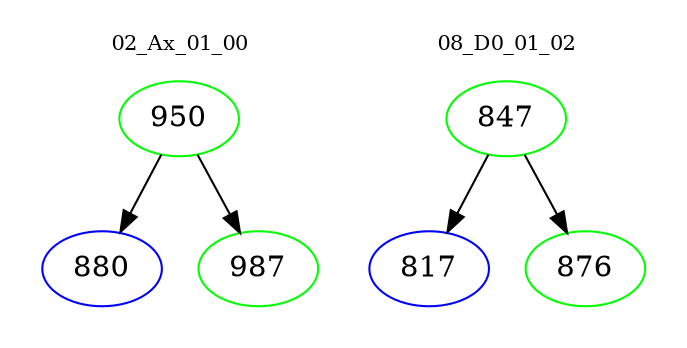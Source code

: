 digraph{
subgraph cluster_0 {
color = white
label = "02_Ax_01_00";
fontsize=10;
T0_950 [label="950", color="green"]
T0_950 -> T0_880 [color="black"]
T0_880 [label="880", color="blue"]
T0_950 -> T0_987 [color="black"]
T0_987 [label="987", color="green"]
}
subgraph cluster_1 {
color = white
label = "08_D0_01_02";
fontsize=10;
T1_847 [label="847", color="green"]
T1_847 -> T1_817 [color="black"]
T1_817 [label="817", color="blue"]
T1_847 -> T1_876 [color="black"]
T1_876 [label="876", color="green"]
}
}
